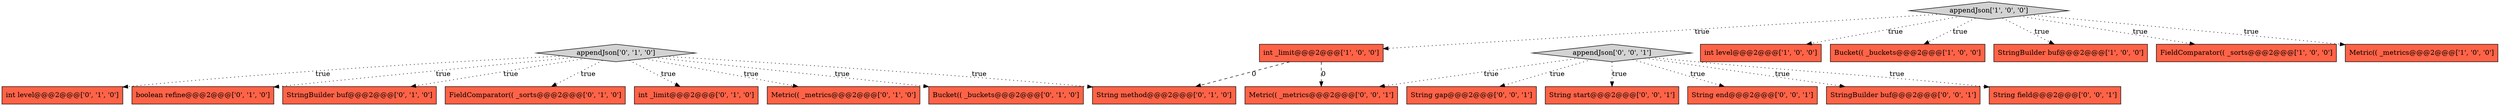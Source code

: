 digraph {
11 [style = filled, label = "Metric(( _metrics@@@2@@@['0', '1', '0']", fillcolor = tomato, shape = box image = "AAA0AAABBB2BBB"];
7 [style = filled, label = "int level@@@2@@@['0', '1', '0']", fillcolor = tomato, shape = box image = "AAA0AAABBB2BBB"];
1 [style = filled, label = "int level@@@2@@@['1', '0', '0']", fillcolor = tomato, shape = box image = "AAA0AAABBB1BBB"];
10 [style = filled, label = "boolean refine@@@2@@@['0', '1', '0']", fillcolor = tomato, shape = box image = "AAA0AAABBB2BBB"];
0 [style = filled, label = "Bucket(( _buckets@@@2@@@['1', '0', '0']", fillcolor = tomato, shape = box image = "AAA0AAABBB1BBB"];
19 [style = filled, label = "appendJson['0', '0', '1']", fillcolor = lightgray, shape = diamond image = "AAA0AAABBB3BBB"];
20 [style = filled, label = "String field@@@2@@@['0', '0', '1']", fillcolor = tomato, shape = box image = "AAA0AAABBB3BBB"];
18 [style = filled, label = "String gap@@@2@@@['0', '0', '1']", fillcolor = tomato, shape = box image = "AAA0AAABBB3BBB"];
22 [style = filled, label = "Metric(( _metrics@@@2@@@['0', '0', '1']", fillcolor = tomato, shape = box image = "AAA0AAABBB3BBB"];
15 [style = filled, label = "appendJson['0', '1', '0']", fillcolor = lightgray, shape = diamond image = "AAA0AAABBB2BBB"];
3 [style = filled, label = "StringBuilder buf@@@2@@@['1', '0', '0']", fillcolor = tomato, shape = box image = "AAA0AAABBB1BBB"];
21 [style = filled, label = "String start@@@2@@@['0', '0', '1']", fillcolor = tomato, shape = box image = "AAA0AAABBB3BBB"];
4 [style = filled, label = "FieldComparator(( _sorts@@@2@@@['1', '0', '0']", fillcolor = tomato, shape = box image = "AAA0AAABBB1BBB"];
8 [style = filled, label = "StringBuilder buf@@@2@@@['0', '1', '0']", fillcolor = tomato, shape = box image = "AAA0AAABBB2BBB"];
5 [style = filled, label = "int _limit@@@2@@@['1', '0', '0']", fillcolor = tomato, shape = box image = "AAA1AAABBB1BBB"];
2 [style = filled, label = "Metric(( _metrics@@@2@@@['1', '0', '0']", fillcolor = tomato, shape = box image = "AAA0AAABBB1BBB"];
9 [style = filled, label = "FieldComparator(( _sorts@@@2@@@['0', '1', '0']", fillcolor = tomato, shape = box image = "AAA0AAABBB2BBB"];
17 [style = filled, label = "String end@@@2@@@['0', '0', '1']", fillcolor = tomato, shape = box image = "AAA0AAABBB3BBB"];
12 [style = filled, label = "int _limit@@@2@@@['0', '1', '0']", fillcolor = tomato, shape = box image = "AAA0AAABBB2BBB"];
16 [style = filled, label = "StringBuilder buf@@@2@@@['0', '0', '1']", fillcolor = tomato, shape = box image = "AAA0AAABBB3BBB"];
14 [style = filled, label = "String method@@@2@@@['0', '1', '0']", fillcolor = tomato, shape = box image = "AAA1AAABBB2BBB"];
13 [style = filled, label = "Bucket(( _buckets@@@2@@@['0', '1', '0']", fillcolor = tomato, shape = box image = "AAA0AAABBB2BBB"];
6 [style = filled, label = "appendJson['1', '0', '0']", fillcolor = lightgray, shape = diamond image = "AAA0AAABBB1BBB"];
5->14 [style = dashed, label="0"];
19->17 [style = dotted, label="true"];
19->20 [style = dotted, label="true"];
19->18 [style = dotted, label="true"];
6->1 [style = dotted, label="true"];
15->10 [style = dotted, label="true"];
19->21 [style = dotted, label="true"];
15->14 [style = dotted, label="true"];
15->7 [style = dotted, label="true"];
15->9 [style = dotted, label="true"];
15->13 [style = dotted, label="true"];
6->2 [style = dotted, label="true"];
15->8 [style = dotted, label="true"];
6->4 [style = dotted, label="true"];
19->22 [style = dotted, label="true"];
19->16 [style = dotted, label="true"];
15->11 [style = dotted, label="true"];
15->12 [style = dotted, label="true"];
6->0 [style = dotted, label="true"];
6->3 [style = dotted, label="true"];
6->5 [style = dotted, label="true"];
5->22 [style = dashed, label="0"];
}
